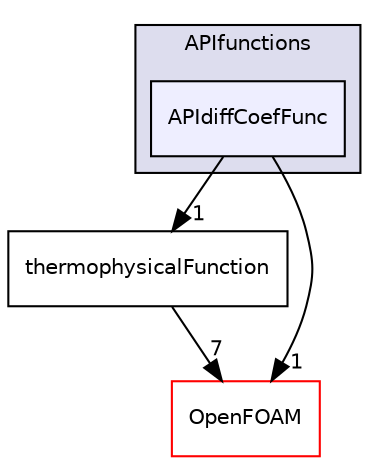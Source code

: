 digraph "src/thermophysicalModels/thermophysicalFunctions/APIfunctions/APIdiffCoefFunc" {
  bgcolor=transparent;
  compound=true
  node [ fontsize="10", fontname="Helvetica"];
  edge [ labelfontsize="10", labelfontname="Helvetica"];
  subgraph clusterdir_071e34f41869cf02bd6a81114c4b3698 {
    graph [ bgcolor="#ddddee", pencolor="black", label="APIfunctions" fontname="Helvetica", fontsize="10", URL="dir_071e34f41869cf02bd6a81114c4b3698.html"]
  dir_9b7d440d5e62a367feb83022d67b47f6 [shape=box, label="APIdiffCoefFunc", style="filled", fillcolor="#eeeeff", pencolor="black", URL="dir_9b7d440d5e62a367feb83022d67b47f6.html"];
  }
  dir_8ba6b14d4a4773e38073436dada23915 [shape=box label="thermophysicalFunction" URL="dir_8ba6b14d4a4773e38073436dada23915.html"];
  dir_c5473ff19b20e6ec4dfe5c310b3778a8 [shape=box label="OpenFOAM" color="red" URL="dir_c5473ff19b20e6ec4dfe5c310b3778a8.html"];
  dir_8ba6b14d4a4773e38073436dada23915->dir_c5473ff19b20e6ec4dfe5c310b3778a8 [headlabel="7", labeldistance=1.5 headhref="dir_002999_001897.html"];
  dir_9b7d440d5e62a367feb83022d67b47f6->dir_8ba6b14d4a4773e38073436dada23915 [headlabel="1", labeldistance=1.5 headhref="dir_002988_002999.html"];
  dir_9b7d440d5e62a367feb83022d67b47f6->dir_c5473ff19b20e6ec4dfe5c310b3778a8 [headlabel="1", labeldistance=1.5 headhref="dir_002988_001897.html"];
}
